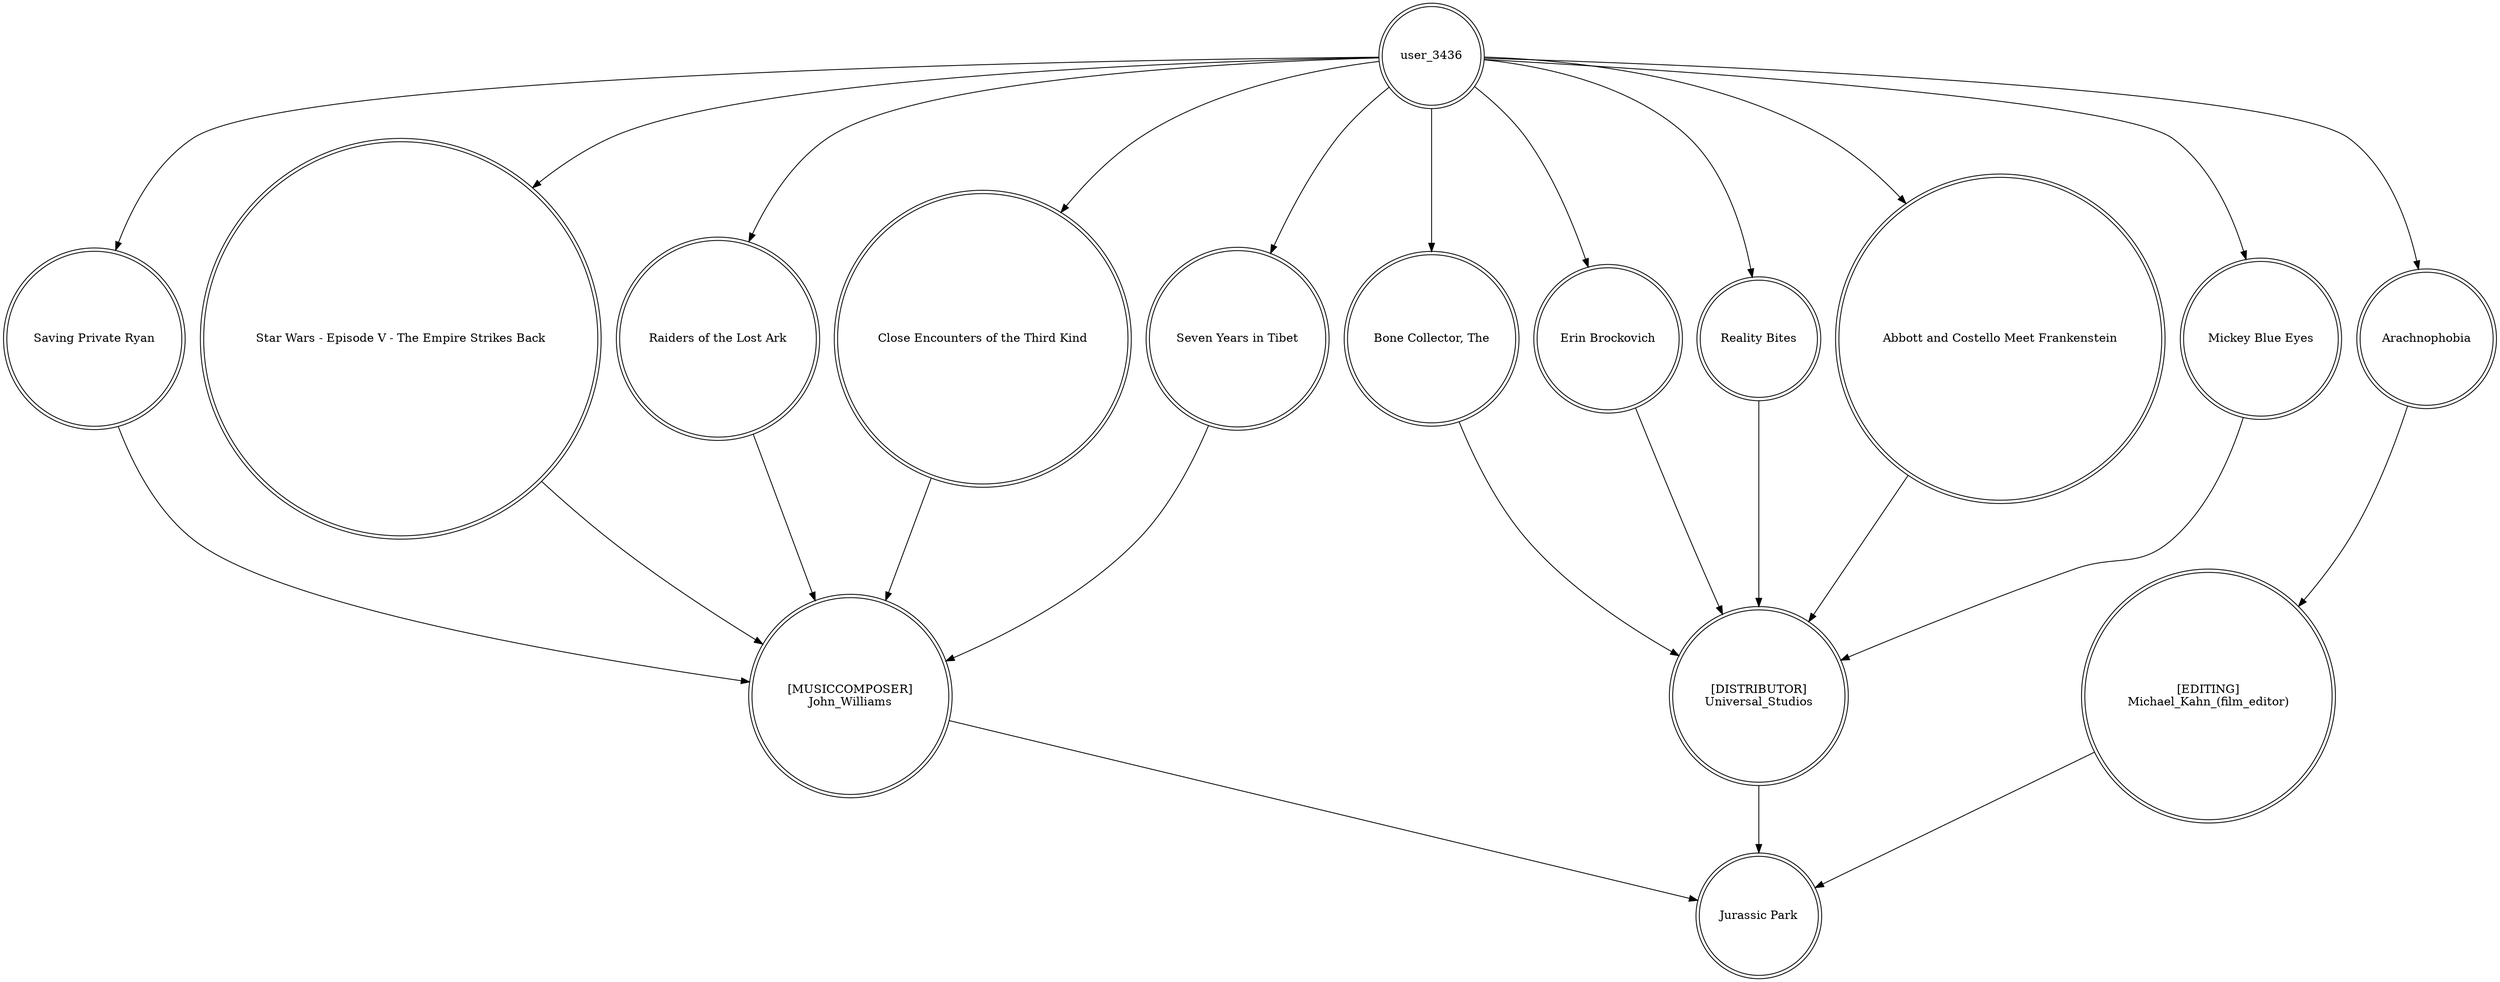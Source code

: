 digraph finite_state_machine {
	node [shape=doublecircle]
	"[MUSICCOMPOSER]
John_Williams" -> "Jurassic Park"
	user_3436 -> "Saving Private Ryan"
	"Bone Collector, The" -> "[DISTRIBUTOR]
Universal_Studios"
	user_3436 -> "Bone Collector, The"
	"Saving Private Ryan" -> "[MUSICCOMPOSER]
John_Williams"
	"[DISTRIBUTOR]
Universal_Studios" -> "Jurassic Park"
	Arachnophobia -> "[EDITING]
Michael_Kahn_(film_editor)"
	user_3436 -> "Star Wars - Episode V - The Empire Strikes Back"
	"Erin Brockovich" -> "[DISTRIBUTOR]
Universal_Studios"
	user_3436 -> "Reality Bites"
	"Raiders of the Lost Ark" -> "[MUSICCOMPOSER]
John_Williams"
	"Close Encounters of the Third Kind" -> "[MUSICCOMPOSER]
John_Williams"
	"Abbott and Costello Meet Frankenstein" -> "[DISTRIBUTOR]
Universal_Studios"
	"[EDITING]
Michael_Kahn_(film_editor)" -> "Jurassic Park"
	"Star Wars - Episode V - The Empire Strikes Back" -> "[MUSICCOMPOSER]
John_Williams"
	user_3436 -> "Raiders of the Lost Ark"
	"Seven Years in Tibet" -> "[MUSICCOMPOSER]
John_Williams"
	user_3436 -> "Abbott and Costello Meet Frankenstein"
	"Reality Bites" -> "[DISTRIBUTOR]
Universal_Studios"
	user_3436 -> "Mickey Blue Eyes"
	user_3436 -> "Erin Brockovich"
	"Mickey Blue Eyes" -> "[DISTRIBUTOR]
Universal_Studios"
	user_3436 -> "Seven Years in Tibet"
	user_3436 -> "Close Encounters of the Third Kind"
	user_3436 -> Arachnophobia
}
